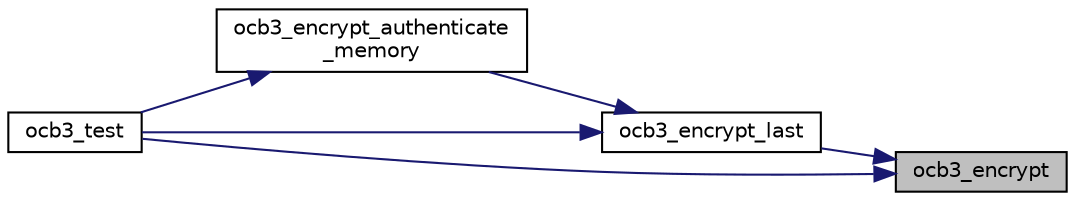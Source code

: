 digraph "ocb3_encrypt"
{
 // LATEX_PDF_SIZE
  edge [fontname="Helvetica",fontsize="10",labelfontname="Helvetica",labelfontsize="10"];
  node [fontname="Helvetica",fontsize="10",shape=record];
  rankdir="RL";
  Node5 [label="ocb3_encrypt",height=0.2,width=0.4,color="black", fillcolor="grey75", style="filled", fontcolor="black",tooltip="Encrypt blocks of data with OCB."];
  Node5 -> Node6 [dir="back",color="midnightblue",fontsize="10",style="solid",fontname="Helvetica"];
  Node6 [label="ocb3_encrypt_last",height=0.2,width=0.4,color="black", fillcolor="white", style="filled",URL="$ocb3__encrypt__last_8c.html#a7059d3b0e1618f0f4dd88b6314830ba6",tooltip="Finish an OCB (encryption) stream."];
  Node6 -> Node7 [dir="back",color="midnightblue",fontsize="10",style="solid",fontname="Helvetica"];
  Node7 [label="ocb3_encrypt_authenticate\l_memory",height=0.2,width=0.4,color="black", fillcolor="white", style="filled",URL="$ocb3__encrypt__authenticate__memory_8c.html#a4f2509ac5594dc6dcead8ac840a30b91",tooltip="Encrypt and generate an authentication code for a buffer of memory."];
  Node7 -> Node8 [dir="back",color="midnightblue",fontsize="10",style="solid",fontname="Helvetica"];
  Node8 [label="ocb3_test",height=0.2,width=0.4,color="black", fillcolor="white", style="filled",URL="$ocb3__test_8c.html#afafd01785264b534d0ef8efb9fe530ef",tooltip="Test the OCB protocol."];
  Node6 -> Node8 [dir="back",color="midnightblue",fontsize="10",style="solid",fontname="Helvetica"];
  Node5 -> Node8 [dir="back",color="midnightblue",fontsize="10",style="solid",fontname="Helvetica"];
}
